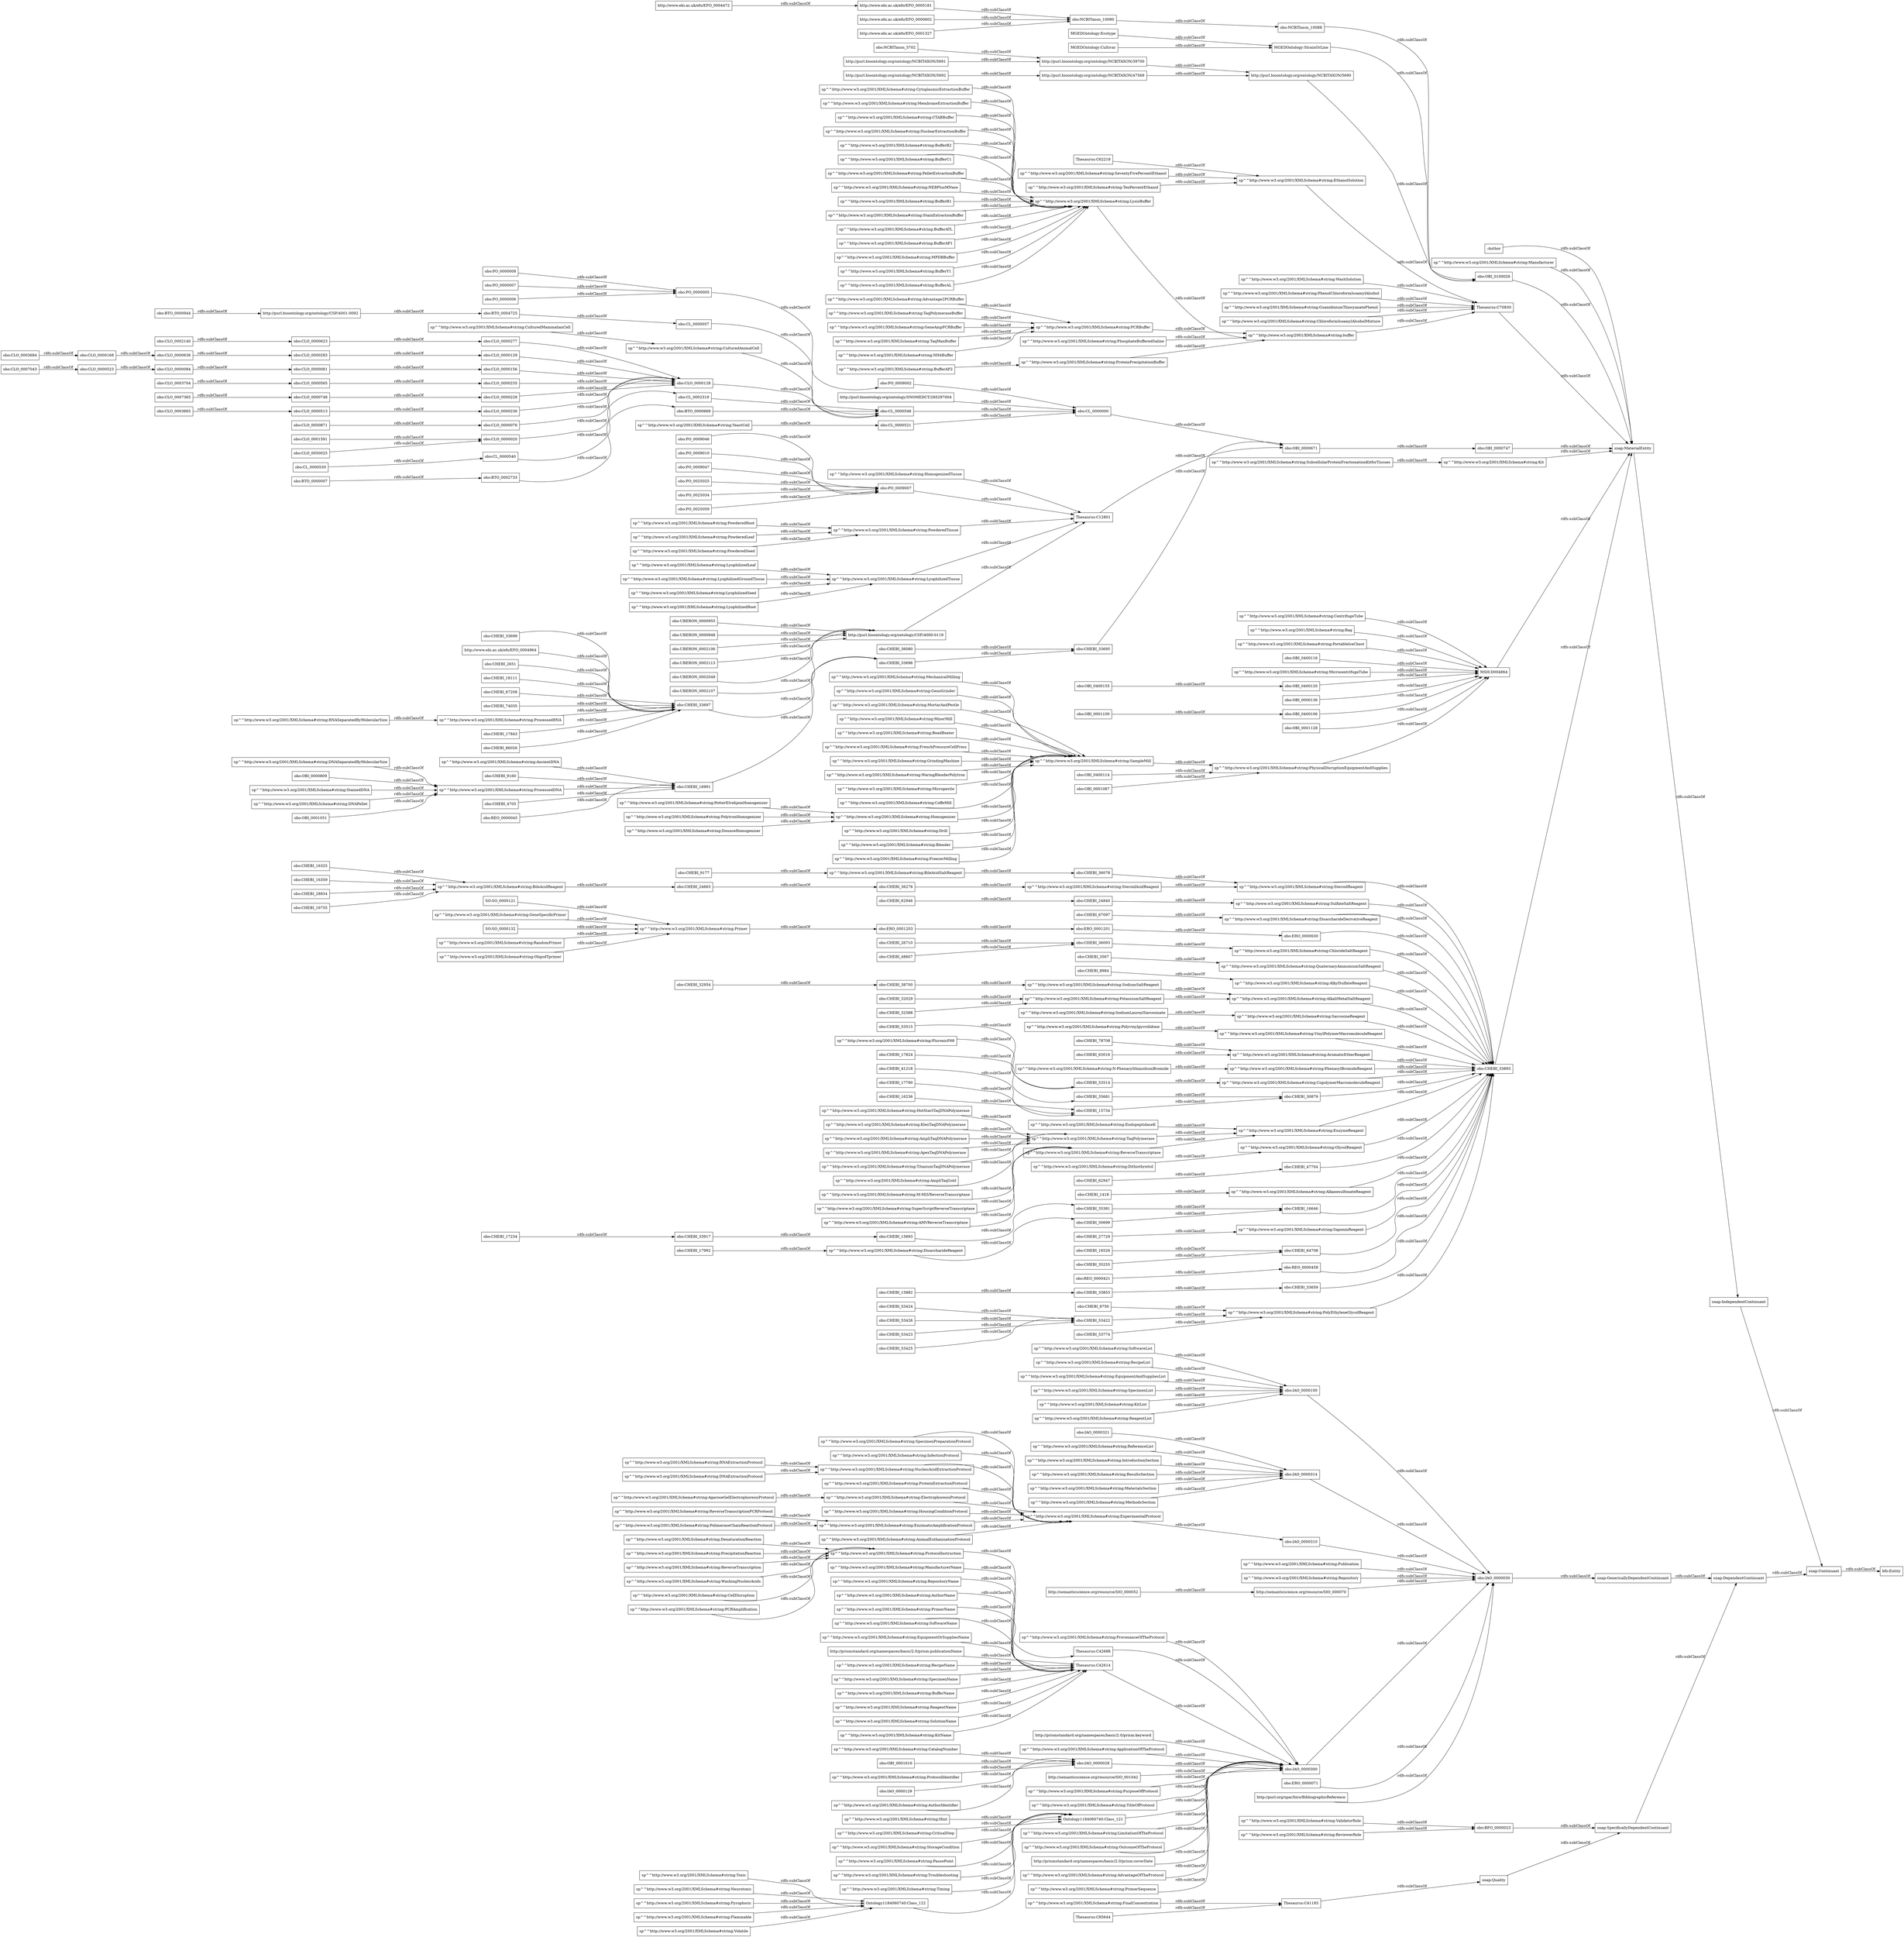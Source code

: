 digraph ar2dtool_diagram { 
rankdir=LR;
size="1000"
node [shape = rectangle, color="black"]; "sp^^http://www.w3.org/2001/XMLSchema#string:ReviewerRole" "sp^^http://www.w3.org/2001/XMLSchema#string:RecipeList" "obo:BTO_0000007" "sp^^http://www.w3.org/2001/XMLSchema#string:Publication" "sp^^http://www.w3.org/2001/XMLSchema#string:PelletExtractionBuffer" "sp^^http://www.w3.org/2001/XMLSchema#string:TaqPolymerase" "obo:CHEBI_63016" "obo:CHEBI_32029" "obo:CHEBI_15882" "obo:CHEBI_18111" "sp^^http://www.w3.org/2001/XMLSchema#string:Repository" "sp^^http://www.w3.org/2001/XMLSchema#string:PrecipitationReaction" "bfo:Entity" "sp^^http://www.w3.org/2001/XMLSchema#string:NEBPlusMNase" "sp^^http://www.w3.org/2001/XMLSchema#string:TaqPolymeraseBuffer" "sp^^http://www.w3.org/2001/XMLSchema#string:SubcellularProteinFractionationKitforTissues" "http://purl.bioontology.org/ontology/NCBITAXON/5692" "sp^^http://www.w3.org/2001/XMLSchema#string:MicrocentrifugeTube" "sp^^http://www.w3.org/2001/XMLSchema#string:EquipmentOrSuppliesName" "http://prismstandard.org/namespaces/basic/2.0/prism:coverDate" "obo:CHEBI_48607" "sp^^http://www.w3.org/2001/XMLSchema#string:AuthorIdentifier" "sp^^http://www.w3.org/2001/XMLSchema#string:ApexTaqDNAPolymerase" "sp^^http://www.w3.org/2001/XMLSchema#string:PluronicF68" "sp^^http://www.w3.org/2001/XMLSchema#string:GeneSpecificPrimer" "sp^^http://www.w3.org/2001/XMLSchema#string:PotassiumSaltReagent" "obo:BTO_0004725" "obo:UBERON_0002107" "sp^^http://www.w3.org/2001/XMLSchema#string:AdvantageOfTheProtocol" "SO:SO_0000132" "sp^^http://www.w3.org/2001/XMLSchema#string:Polyvinylpyrrolidone" "http://prismstandard.org/namespaces/basic/2.0/prism:publicationName" "Thesaurus:C70830" "obo:CHEBI_53426" "sp^^http://www.w3.org/2001/XMLSchema#string:PrimerSequence" "sp^^http://www.w3.org/2001/XMLSchema#string:AlkylSulfateReagent" "obo:PO_0000008" "sp^^http://www.w3.org/2001/XMLSchema#string:ProvenanceOfTheProtocol" "sp^^http://www.w3.org/2001/XMLSchema#string:PolimeraseChainReactionProtocol" "obo:CHEBI_16236" "sp^^http://www.w3.org/2001/XMLSchema#string:RNAExtractionProtocol" "sp^^http://www.w3.org/2001/XMLSchema#string:GeneAmpPCRBuffer" "sp^^http://www.w3.org/2001/XMLSchema#string:FreezerMilling" "obo:CHEBI_35255" "sp^^http://www.w3.org/2001/XMLSchema#string:ProcessedDNA" "sp^^http://www.w3.org/2001/XMLSchema#string:TaqManBuffer" "sp^^http://www.w3.org/2001/XMLSchema#string:ProtocolInstruction" "obo:CHEBI_53423" "sp^^http://www.w3.org/2001/XMLSchema#string:Troubleshooting" "sp^^http://www.w3.org/2001/XMLSchema#string:LysisBuffer" "obo:OBI_0001087" "sp^^http://www.w3.org/2001/XMLSchema#string:AlkaliMetalSaltReagent" "obo:PO_0025059" "obo:PO_0009046" "obo:CHEBI_50699" "sp^^http://www.w3.org/2001/XMLSchema#string:TenPercentEthanol" "sp^^http://www.w3.org/2001/XMLSchema#string:TitaniumTaqDNAPolymerase" "sp^^http://www.w3.org/2001/XMLSchema#string:LyophilizedGroundTissue" "sp^^http://www.w3.org/2001/XMLSchema#string:YeastCell" "obo:OBI_0000747" "MGEDOntology:Cultivar" "sp^^http://www.w3.org/2001/XMLSchema#string:MechanicalMilling" "obo:CHEBI_16991" "obo:CL_0000521" "obo:CL_0002319" "obo:PO_0009002" "obo:CHEBI_28834" "sp^^http://www.w3.org/2001/XMLSchema#string:BufferB1" "obo:OBI_0400155" "Thesaurus:C42688" "sp^^http://www.w3.org/2001/XMLSchema#string:CatalogNumber" "obo:CHEBI_33695" "sp^^http://www.w3.org/2001/XMLSchema#string:SarcosineReagent" "Thesaurus:C85644" "obo:CLO_0000168" "obo:CLO_0000084" "sp^^http://www.w3.org/2001/XMLSchema#string:AmpliTaqGold" "sp^^http://www.w3.org/2001/XMLSchema#string:PCRBuffer" "Thesaurus:C62218" "obo:CL_0000000" "sp^^http://www.w3.org/2001/XMLSchema#string:VinylPolymerMacromoleculeReagent" "sp^^http://www.w3.org/2001/XMLSchema#string:ReverseTranscription" "sp^^http://www.w3.org/2001/XMLSchema#string:EthanolSolution" "sp^^http://www.w3.org/2001/XMLSchema#string:BileAcidSaltReagent" "obo:CHEBI_26710" "obo:OBI_0400120" "sp^^http://www.w3.org/2001/XMLSchema#string:DounceHomogenizer" "sp^^http://www.w3.org/2001/XMLSchema#string:M-MLVReverseTranscriptase" "sp^^http://www.w3.org/2001/XMLSchema#string:SampleMill" "obo:CLO_0000228" "sp^^http://www.w3.org/2001/XMLSchema#string:Volatile" "http://semanticscience.org/resource/SIO_000070" "obo:OBI_0001051" "sp^^http://www.w3.org/2001/XMLSchema#string:PowderedSeed" "sp^^http://www.w3.org/2001/XMLSchema#string:SodiumLauroylSarcosinate" "sp^^http://www.w3.org/2001/XMLSchema#string:RandomPrimer" "obo:PO_0009010" "http://www.ebi.ac.uk/efo/EFO_0005181" "sp^^http://www.w3.org/2001/XMLSchema#string:SodiumSaltReagent" "sp^^http://www.w3.org/2001/XMLSchema#string:AromaticEtherReagent" "sp^^http://www.w3.org/2001/XMLSchema#string:GenoGrinder" "Thesaurus:C42614" "sp^^http://www.w3.org/2001/XMLSchema#string:PotterElvehjemHomogenizer" "obo:PO_0000005" "sp^^http://www.w3.org/2001/XMLSchema#string:RecipeName" "obo:CHEBI_17992" "sp^^http://www.w3.org/2001/XMLSchema#string:PowderedRoot" "obo:OBI_0000136" "obo:ERO_0001203" "obo:CLO_0000236" "http://www.ebi.ac.uk/efo/EFO_0000602" "obo:CLO_0003704" "snap:MaterialEntity" "obo:UBERON_0000955" "obo:IAO_0000300" "sp^^http://www.w3.org/2001/XMLSchema#string:MortarAndPestle" "sp^^http://www.w3.org/2001/XMLSchema#string:EquipmentAndSuppliesList" "obo:CHEBI_67208" "obo:CHEBI_67097" "obo:CHEBI_4705" "obo:PO_0009007" "sp^^http://www.w3.org/2001/XMLSchema#string:Kit" "obo:CLO_0007365" "obo:IAO_0000030" "sp^^http://www.w3.org/2001/XMLSchema#string:HousingConditionProtocol" "sp^^http://www.w3.org/2001/XMLSchema#string:PhenacylBromideReagent" "obo:CLO_0000623" "obo:CLO_0002140" "obo:OBI_0001616" "sp^^http://www.w3.org/2001/XMLSchema#string:MixerMill" "sp^^http://www.w3.org/2001/XMLSchema#string:BileAcidReagent" "sp^^http://www.w3.org/2001/XMLSchema#string:StainExtractionBuffer" "obo:OBI_0400114" "sp^^http://www.w3.org/2001/XMLSchema#string:BeadBeater" "obo:BTO_0000669" "sp^^http://www.w3.org/2001/XMLSchema#string:BufferATL" "obo:CHEBI_16755" "obo:BFO_0000023" "sp^^http://www.w3.org/2001/XMLSchema#string:HotStartTaqDNAPolymerase" "http://prismstandard.org/namespaces/basic/2.0/prism:keyword" "sp^^http://www.w3.org/2001/XMLSchema#string:BufferAP1" "sp^^http://www.w3.org/2001/XMLSchema#string:PolytronHomogenizer" "obo:CLO_0000081" "sp^^http://www.w3.org/2001/XMLSchema#string:MPDBBuffer" "sp^^http://www.w3.org/2001/XMLSchema#string:CopolymerMacromoleculeReagent" "obo:CLO_0000076" "sp^^http://www.w3.org/2001/XMLSchema#string:WashingNucleicAcids" "obo:CLO_0000020" "obo:CLO_0050871" "obo:CHEBI_30879" "sp^^http://www.w3.org/2001/XMLSchema#string:SuperScriptReverseTranscriptase" "obo:CHEBI_33697" "sp^^http://www.w3.org/2001/XMLSchema#string:DisaccharideReagent" "sp^^http://www.w3.org/2001/XMLSchema#string:Timing" "sp^^http://www.w3.org/2001/XMLSchema#string:BufferY1" "obo:ERO_0001201" "sp^^http://www.w3.org/2001/XMLSchema#string:SpecimenName" "obo:CHEBI_17824" "obo:REO_0000045" "sp^^http://www.w3.org/2001/XMLSchema#string:EnzymeReagent" "obo:OBI_0400106" "sp^^http://www.w3.org/2001/XMLSchema#string:ReverseTranscriptase" "sp^^http://www.w3.org/2001/XMLSchema#string:ReferenceList" "sp^^http://www.w3.org/2001/XMLSchema#string:ProtocolIdentifier" "obo:ERO_0000071" "sp^^http://www.w3.org/2001/XMLSchema#string:NH4Buffer" "obo:CHEBI_53515" "sp^^http://www.w3.org/2001/XMLSchema#string:EnzimaticAmplificationProtocol" "sp^^http://www.w3.org/2001/XMLSchema#string:BufferName" "sp^^http://www.w3.org/2001/XMLSchema#string:BufferAL" "obo:CLO_0000513" "http://purl.bioontology.org/ontology/NCBITAXON/5691" "sp^^http://www.w3.org/2001/XMLSchema#string:EndopeptidaseK" "obo:UBERON_0000948" "obo:CLO_0007043" "sp^^http://www.w3.org/2001/XMLSchema#string:FrenchPressureCellPress" "sp^^http://www.w3.org/2001/XMLSchema#string:GrindingMachine" "sp^^http://www.w3.org/2001/XMLSchema#string:PowderedTissue" "sp^^http://www.w3.org/2001/XMLSchema#string:IntroductionSection" "obo:CLO_0000523" "sp^^http://www.w3.org/2001/XMLSchema#string:Toxic" "sp^^http://www.w3.org/2001/XMLSchema#string:SpecimenList" "snap:Continuant" "obo:CLO_0000277" "obo:UBERON_0002106" "http://purl.bioontology.org/ontology/CSP/4001-0092" "sp^^http://www.w3.org/2001/XMLSchema#string:DNASeparatedByMolecularSize" "obo:CHEBI_27729" "sp^^http://www.w3.org/2001/XMLSchema#string:Neurotoxic" "obo:CHEBI_32954" "obo:PO_0000007" "MSH:D004864" "sp^^http://www.w3.org/2001/XMLSchema#string:GlycolReagent" "obo:NCBITaxon_5702" "sp^^http://www.w3.org/2001/XMLSchema#string:WashSolution" "obo:CHEBI_47704" "obo:CHEBI_36078" "sp^^http://www.w3.org/2001/XMLSchema#string:AlkanesulfonateReagent" "obo:CHEBI_74035" "sp^^http://www.w3.org/2001/XMLSchema#string:PhosphateBufferedSaline" "Ontology1184060740:Class_122" "http://www.ebi.ac.uk/efo/EFO_0001327" "obo:CL_0000530" "sp^^http://www.w3.org/2001/XMLSchema#string:Pyrophoric" "obo:OBI_0000809" "obo:PO_0009047" "sp^^http://www.w3.org/2001/XMLSchema#string:PhenolChloroformIsoamylAlcohol" "sp^^http://www.w3.org/2001/XMLSchema#string:CytoplasmicExtractionBuffer" "sp^^http://www.w3.org/2001/XMLSchema#string:ProcessedRNA" "obo:CL_0000540" "http://purl.org/spar/biro/BibliographicReference" "sp^^http://www.w3.org/2001/XMLSchema#string:WaringBlenderPolytron" "obo:CLO_0001591" "sp^^http://www.w3.org/2001/XMLSchema#string:Hint" "obo:CHEBI_16646" "http://www.ebi.ac.uk/efo/EFO_0004472" "obo:CHEBI_62947" "sp^^http://www.w3.org/2001/XMLSchema#string:ReagentName" "sp^^http://www.w3.org/2001/XMLSchema#string:ApplicationOfTheProtocol" "sp^^http://www.w3.org/2001/XMLSchema#string:MembraneExtractionBuffer" "sp^^http://www.w3.org/2001/XMLSchema#string:ReverseTranscriptionPCRProtocol" "obo:CHEBI_1418" "sp^^http://www.w3.org/2001/XMLSchema#string:SaponinReagent" "obo:CLO_0000129" "obo:CHEBI_33853" "sp^^http://www.w3.org/2001/XMLSchema#string:ResultsSection" "obo:CHEBI_8984" "obo:CHEBI_9177" "sp^^http://www.w3.org/2001/XMLSchema#string:KitList" "sp^^http://www.w3.org/2001/XMLSchema#string:AnimalEuthanizationProtocol" "sp^^http://www.w3.org/2001/XMLSchema#string:SpecimenPreparationProtocol" "sp^^http://www.w3.org/2001/XMLSchema#string:N-PhenacylthiazoliumBromide" "sp^^http://www.w3.org/2001/XMLSchema#string:Micropestle" "sp^^http://www.w3.org/2001/XMLSchema#string:ReagentList" "obo:CHEBI_32588" "sp^^http://www.w3.org/2001/XMLSchema#string:MaterialsSection" "obo:IAO_0000100" "obo:CHEBI_64708" "snap:Quality" "obo:IAO_0000028" "sp^^http://www.w3.org/2001/XMLSchema#string:ProteinPrecipitationBuffer" "obo:UBERON_0002113" "obo:OBI_0001128" "http://purl.bioontology.org/ontology/NCBITAXON/47569" "sp^^http://www.w3.org/2001/XMLSchema#string:CriticalStep" "http://semanticscience.org/resource/SIO_001042" "obo:CHEBI_53422" "sp^^http://www.w3.org/2001/XMLSchema#string:StainedDNA" "sp^^http://www.w3.org/2001/XMLSchema#string:CTABBuffer" "obo:IAO_0000129" "sp^^http://www.w3.org/2001/XMLSchema#string:PurposeOfProtocol" "obo:CHEBI_36278" "obo:CHEBI_41218" "sp^^http://www.w3.org/2001/XMLSchema#string:LyophilizedTissue" "sp^^http://www.w3.org/2001/XMLSchema#string:BufferAP2" "sp^^http://www.w3.org/2001/XMLSchema#string:StorageCondition" "obo:REO_0000458" "obo:CHEBI_33659" "http://semanticscience.org/resource/SIO_000052" "obo:REO_0000421" "sp^^http://www.w3.org/2001/XMLSchema#string:Dithiothreitol" "obo:CLO_0003684" "sp^^http://www.w3.org/2001/XMLSchema#string:GuanidiniumThiocyanatePhenol" "obo:OBI_0001100" "obo:CHEBI_17790" "sp^^http://www.w3.org/2001/XMLSchema#string:CoffeMill" "sp^^http://www.w3.org/2001/XMLSchema#string:Homogenizer" "sp^^http://www.w3.org/2001/XMLSchema#string:SoftwareList" "obo:CLO_0000748" "obo:CHEBI_36080" "sp^^http://www.w3.org/2001/XMLSchema#string:PhysicalDisruptionEquipmentAndSupplies" "sp^^http://www.w3.org/2001/XMLSchema#string:RNASeparatedByMolecularSize" "sp^^http://www.w3.org/2001/XMLSchema#string:ExperimentalProtocol" "obo:CHEBI_17234" "sp^^http://www.w3.org/2001/XMLSchema#string:KlenTaqDNAPolymerase" "sp^^http://www.w3.org/2001/XMLSchema#string:AMVReverseTranscriptase" "obo:CHEBI_17843" "http://purl.bioontology.org/ontology/CSP/4000-0119" "sp^^http://www.w3.org/2001/XMLSchema#string:NuclearExtractionBuffer" "sp^^http://www.w3.org/2001/XMLSchema#string:CentrifugeTube" "sp^^http://www.w3.org/2001/XMLSchema#string:PolyEthyleneGlycolReagent" "obo:CHEBI_24840" "sp^^http://www.w3.org/2001/XMLSchema#string:HomogenizedTissue" "sp^^http://www.w3.org/2001/XMLSchema#string:ValidatorRole" "obo:CLO_0000636" "sp^^http://www.w3.org/2001/XMLSchema#string:InfectionProtocol" "sp^^http://www.w3.org/2001/XMLSchema#string:AmpliTaqDNAPolymerase" "obo:PO_0025025" "obo:NCBITaxon_10088" "sp^^http://www.w3.org/2001/XMLSchema#string:NucleicAcidExtractionProtocol" "sp^^http://www.w3.org/2001/XMLSchema#string:PowderedLeaf" "obo:IAO_0000314" "obo:PO_0025034" "sp^^http://www.w3.org/2001/XMLSchema#string:SteroidAcidReagent" "sp^^http://www.w3.org/2001/XMLSchema#string:Bag" "sp^^http://www.w3.org/2001/XMLSchema#string:PortableIceChest" "obo:CHEBI_53425" "sp^^http://www.w3.org/2001/XMLSchema#string:SolutionName" "obo:CHEBI_33696" "obo:CHEBI_33893" "sp^^http://www.w3.org/2001/XMLSchema#string:ChloroformIsoamylAlcoholMixture" "obo:CHEBI_36093" "obo:CL_0000057" "obo:UBERON_0002048" "obo:BTO_0002733" "sp^^http://www.w3.org/2001/XMLSchema#string:OligodTprimer" "sp^^http://www.w3.org/2001/XMLSchema#string:Flammable" "obo:CHEBI_86026" "Thesaurus:C41185" "obo:CHEBI_53424" "sp^^http://www.w3.org/2001/XMLSchema#string:MethodsSection" "sp^^http://www.w3.org/2001/XMLSchema#string:CulturedAnimalCell" "obo:CHEBI_38700" "sp^^http://www.w3.org/2001/XMLSchema#string:DNAExtractionProtocol" "MGEDOntology:StrainOrLine" "http://purl.bioontology.org/ontology/NCBITAXON/39700" "obo:CHEBI_16526" "sp^^http://www.w3.org/2001/XMLSchema#string:KitName" "sp^^http://www.w3.org/2001/XMLSchema#string:buffer" "obo:CLO_0000565" "sp^^http://www.w3.org/2001/XMLSchema#string:CulturedMammalianCell" "sp^^http://www.w3.org/2001/XMLSchema#string:TitleOfProtocol" "obo:CHEBI_33699" "http://purl.bioontology.org/ontology/SNOMEDCT/285297004" "sp^^http://www.w3.org/2001/XMLSchema#string:BufferB2" ":Author" "sp^^http://www.w3.org/2001/XMLSchema#string:LyophilizedSeed" "sp^^http://www.w3.org/2001/XMLSchema#string:BufferC1" "obo:CHEBI_16325" "sp^^http://www.w3.org/2001/XMLSchema#string:Drill" "obo:CHEBI_15734" "sp^^http://www.w3.org/2001/XMLSchema#string:DNAPellet" "sp^^http://www.w3.org/2001/XMLSchema#string:AgaroseGelElectrophoresisProtocol" "snap:SpecificallyDependentContinuant" "Ontology1184060740:Class_121" "sp^^http://www.w3.org/2001/XMLSchema#string:CellDisruption" "sp^^http://www.w3.org/2001/XMLSchema#string:LyophilizedRoot" "obo:CHEBI_53514" "sp^^http://www.w3.org/2001/XMLSchema#string:AncientDNA" "obo:CHEBI_53774" "obo:IAO_0000321" "http://purl.bioontology.org/ontology/NCBITAXON/5690" "obo:CHEBI_35681" "snap:GenericallyDependentContinuant" "sp^^http://www.w3.org/2001/XMLSchema#string:SteroidReagent" "sp^^http://www.w3.org/2001/XMLSchema#string:Manufacturer" "sp^^http://www.w3.org/2001/XMLSchema#string:SulfateSaltReagent" "sp^^http://www.w3.org/2001/XMLSchema#string:DisaccharideDerivativeReagent" "sp^^http://www.w3.org/2001/XMLSchema#string:FinalConcentration" "obo:CHEBI_62946" "obo:CLO_0003665" "obo:CLO_0000156" "obo:CHEBI_35381" "obo:CHEBI_33917" "obo:OBI_0100026" "obo:PO_0000006" "obo:CLO_0000283" "obo:CL_0000548" "obo:OBI_0000671" "obo:CHEBI_78708" "obo:CLO_0000235" "sp^^http://www.w3.org/2001/XMLSchema#string:PausePoint" "obo:OBI_0400116" "obo:CHEBI_24663" "obo:CHEBI_3567" "http://www.ebi.ac.uk/efo/EFO_0004964" "sp^^http://www.w3.org/2001/XMLSchema#string:ManufacturerName" "Thesaurus:C12801" "sp^^http://www.w3.org/2001/XMLSchema#string:LimitationOfTheProtocol" "obo:IAO_0000310" "sp^^http://www.w3.org/2001/XMLSchema#string:LyophilizedLeaf" "obo:ERO_0000630" "obo:CHEBI_9160" "sp^^http://www.w3.org/2001/XMLSchema#string:ChlorideSaltReagent" "obo:CHEBI_15693" "obo:CHEBI_2651" "sp^^http://www.w3.org/2001/XMLSchema#string:RepositoryName" "obo:CHEBI_9750" "sp^^http://www.w3.org/2001/XMLSchema#string:AuthorName" "sp^^http://www.w3.org/2001/XMLSchema#string:OutcomeOfTheProtocol" "MGEDOntology:Ecotype" "sp^^http://www.w3.org/2001/XMLSchema#string:ProteinExtractionProtocol" "sp^^http://www.w3.org/2001/XMLSchema#string:QuaternaryAmmoniumSaltReagent" "sp^^http://www.w3.org/2001/XMLSchema#string:PrimerName" "obo:CHEBI_16359" "sp^^http://www.w3.org/2001/XMLSchema#string:PCRAmplification" "sp^^http://www.w3.org/2001/XMLSchema#string:SoftwareName" "sp^^http://www.w3.org/2001/XMLSchema#string:Primer" "sp^^http://www.w3.org/2001/XMLSchema#string:Advantage2PCRBuffer" "sp^^http://www.w3.org/2001/XMLSchema#string:SeventyFivePercentEthanol" "snap:IndependentContinuant" "obo:NCBITaxon_10090" "obo:BTO_0000944" "obo:CLO_0000128" "snap:DependentContinuant" "sp^^http://www.w3.org/2001/XMLSchema#string:ElectrophoresisProtocol" "sp^^http://www.w3.org/2001/XMLSchema#string:DenaturationReaction" "sp^^http://www.w3.org/2001/XMLSchema#string:Blender" "SO:SO_0000121" "obo:CLO_0050025" ; /*classes style*/
	"sp^^http://www.w3.org/2001/XMLSchema#string:DNAExtractionProtocol" -> "sp^^http://www.w3.org/2001/XMLSchema#string:NucleicAcidExtractionProtocol" [ label = "rdfs:subClassOf" ];
	"sp^^http://www.w3.org/2001/XMLSchema#string:AlkaliMetalSaltReagent" -> "obo:CHEBI_33893" [ label = "rdfs:subClassOf" ];
	"sp^^http://www.w3.org/2001/XMLSchema#string:TitaniumTaqDNAPolymerase" -> "sp^^http://www.w3.org/2001/XMLSchema#string:TaqPolymerase" [ label = "rdfs:subClassOf" ];
	"obo:NCBITaxon_10088" -> "obo:OBI_0100026" [ label = "rdfs:subClassOf" ];
	"sp^^http://www.w3.org/2001/XMLSchema#string:AMVReverseTranscriptase" -> "sp^^http://www.w3.org/2001/XMLSchema#string:ReverseTranscriptase" [ label = "rdfs:subClassOf" ];
	"sp^^http://www.w3.org/2001/XMLSchema#string:FinalConcentration" -> "Thesaurus:C41185" [ label = "rdfs:subClassOf" ];
	"sp^^http://www.w3.org/2001/XMLSchema#string:KitName" -> "Thesaurus:C42614" [ label = "rdfs:subClassOf" ];
	"sp^^http://www.w3.org/2001/XMLSchema#string:TaqPolymeraseBuffer" -> "sp^^http://www.w3.org/2001/XMLSchema#string:PCRBuffer" [ label = "rdfs:subClassOf" ];
	"obo:PO_0025034" -> "obo:PO_0009007" [ label = "rdfs:subClassOf" ];
	"sp^^http://www.w3.org/2001/XMLSchema#string:LysisBuffer" -> "sp^^http://www.w3.org/2001/XMLSchema#string:buffer" [ label = "rdfs:subClassOf" ];
	"obo:CHEBI_27729" -> "sp^^http://www.w3.org/2001/XMLSchema#string:SaponinReagent" [ label = "rdfs:subClassOf" ];
	"obo:PO_0000007" -> "obo:PO_0000005" [ label = "rdfs:subClassOf" ];
	"sp^^http://www.w3.org/2001/XMLSchema#string:BufferB2" -> "sp^^http://www.w3.org/2001/XMLSchema#string:LysisBuffer" [ label = "rdfs:subClassOf" ];
	"sp^^http://www.w3.org/2001/XMLSchema#string:BeadBeater" -> "sp^^http://www.w3.org/2001/XMLSchema#string:SampleMill" [ label = "rdfs:subClassOf" ];
	"sp^^http://www.w3.org/2001/XMLSchema#string:PolytronHomogenizer" -> "sp^^http://www.w3.org/2001/XMLSchema#string:Homogenizer" [ label = "rdfs:subClassOf" ];
	"sp^^http://www.w3.org/2001/XMLSchema#string:AdvantageOfTheProtocol" -> "obo:IAO_0000300" [ label = "rdfs:subClassOf" ];
	"sp^^http://www.w3.org/2001/XMLSchema#string:Flammable" -> "Ontology1184060740:Class_122" [ label = "rdfs:subClassOf" ];
	"sp^^http://www.w3.org/2001/XMLSchema#string:MicrocentrifugeTube" -> "MSH:D004864" [ label = "rdfs:subClassOf" ];
	"obo:CHEBI_48607" -> "obo:CHEBI_36093" [ label = "rdfs:subClassOf" ];
	"sp^^http://www.w3.org/2001/XMLSchema#string:AuthorName" -> "Thesaurus:C42614" [ label = "rdfs:subClassOf" ];
	"obo:CHEBI_16359" -> "sp^^http://www.w3.org/2001/XMLSchema#string:BileAcidReagent" [ label = "rdfs:subClassOf" ];
	"obo:PO_0009047" -> "obo:PO_0009007" [ label = "rdfs:subClassOf" ];
	"obo:CHEBI_17234" -> "obo:CHEBI_33917" [ label = "rdfs:subClassOf" ];
	"SO:SO_0000132" -> "sp^^http://www.w3.org/2001/XMLSchema#string:Primer" [ label = "rdfs:subClassOf" ];
	"obo:IAO_0000300" -> "obo:IAO_0000030" [ label = "rdfs:subClassOf" ];
	"sp^^http://www.w3.org/2001/XMLSchema#string:KlenTaqDNAPolymerase" -> "sp^^http://www.w3.org/2001/XMLSchema#string:TaqPolymerase" [ label = "rdfs:subClassOf" ];
	"sp^^http://www.w3.org/2001/XMLSchema#string:Micropestle" -> "sp^^http://www.w3.org/2001/XMLSchema#string:SampleMill" [ label = "rdfs:subClassOf" ];
	"sp^^http://www.w3.org/2001/XMLSchema#string:MortarAndPestle" -> "sp^^http://www.w3.org/2001/XMLSchema#string:SampleMill" [ label = "rdfs:subClassOf" ];
	"obo:CHEBI_33697" -> "obo:CHEBI_33696" [ label = "rdfs:subClassOf" ];
	"obo:CHEBI_53422" -> "sp^^http://www.w3.org/2001/XMLSchema#string:PolyEthyleneGlycolReagent" [ label = "rdfs:subClassOf" ];
	"sp^^http://www.w3.org/2001/XMLSchema#string:DNAPellet" -> "sp^^http://www.w3.org/2001/XMLSchema#string:ProcessedDNA" [ label = "rdfs:subClassOf" ];
	"obo:BTO_0002733" -> "obo:BTO_0000669" [ label = "rdfs:subClassOf" ];
	"sp^^http://www.w3.org/2001/XMLSchema#string:TitleOfProtocol" -> "obo:IAO_0000300" [ label = "rdfs:subClassOf" ];
	"Thesaurus:C42614" -> "obo:IAO_0000300" [ label = "rdfs:subClassOf" ];
	"obo:REO_0000045" -> "obo:CHEBI_16991" [ label = "rdfs:subClassOf" ];
	"obo:CL_0000548" -> "obo:CL_0000000" [ label = "rdfs:subClassOf" ];
	"sp^^http://www.w3.org/2001/XMLSchema#string:EnzymeReagent" -> "obo:CHEBI_33893" [ label = "rdfs:subClassOf" ];
	"obo:OBI_0000136" -> "MSH:D004864" [ label = "rdfs:subClassOf" ];
	"obo:CL_0000000" -> "obo:OBI_0000671" [ label = "rdfs:subClassOf" ];
	"obo:CLO_0000228" -> "obo:CLO_0000128" [ label = "rdfs:subClassOf" ];
	"sp^^http://www.w3.org/2001/XMLSchema#string:SodiumLauroylSarcosinate" -> "sp^^http://www.w3.org/2001/XMLSchema#string:SarcosineReagent" [ label = "rdfs:subClassOf" ];
	"http://purl.bioontology.org/ontology/NCBITAXON/5690" -> "obo:OBI_0100026" [ label = "rdfs:subClassOf" ];
	"sp^^http://www.w3.org/2001/XMLSchema#string:BileAcidSaltReagent" -> "obo:CHEBI_36078" [ label = "rdfs:subClassOf" ];
	"sp^^http://www.w3.org/2001/XMLSchema#string:AlkylSulfateReagent" -> "obo:CHEBI_33893" [ label = "rdfs:subClassOf" ];
	"sp^^http://www.w3.org/2001/XMLSchema#string:Bag" -> "MSH:D004864" [ label = "rdfs:subClassOf" ];
	"obo:NCBITaxon_5702" -> "http://purl.bioontology.org/ontology/NCBITAXON/39700" [ label = "rdfs:subClassOf" ];
	"sp^^http://www.w3.org/2001/XMLSchema#string:PowderedSeed" -> "sp^^http://www.w3.org/2001/XMLSchema#string:PowderedTissue" [ label = "rdfs:subClassOf" ];
	"sp^^http://www.w3.org/2001/XMLSchema#string:BufferY1" -> "sp^^http://www.w3.org/2001/XMLSchema#string:LysisBuffer" [ label = "rdfs:subClassOf" ];
	"sp^^http://www.w3.org/2001/XMLSchema#string:AromaticEtherReagent" -> "obo:CHEBI_33893" [ label = "rdfs:subClassOf" ];
	"sp^^http://www.w3.org/2001/XMLSchema#string:BufferAL" -> "sp^^http://www.w3.org/2001/XMLSchema#string:LysisBuffer" [ label = "rdfs:subClassOf" ];
	"obo:CHEBI_78708" -> "sp^^http://www.w3.org/2001/XMLSchema#string:AromaticEtherReagent" [ label = "rdfs:subClassOf" ];
	"sp^^http://www.w3.org/2001/XMLSchema#string:ProtocolInstruction" -> "Thesaurus:C42688" [ label = "rdfs:subClassOf" ];
	"obo:IAO_0000028" -> "obo:IAO_0000300" [ label = "rdfs:subClassOf" ];
	"sp^^http://www.w3.org/2001/XMLSchema#string:ResultsSection" -> "obo:IAO_0000314" [ label = "rdfs:subClassOf" ];
	"sp^^http://www.w3.org/2001/XMLSchema#string:OutcomeOfTheProtocol" -> "obo:IAO_0000300" [ label = "rdfs:subClassOf" ];
	"http://semanticscience.org/resource/SIO_000070" -> "obo:IAO_0000030" [ label = "rdfs:subClassOf" ];
	"sp^^http://www.w3.org/2001/XMLSchema#string:Hint" -> "Ontology1184060740:Class_121" [ label = "rdfs:subClassOf" ];
	"sp^^http://www.w3.org/2001/XMLSchema#string:StainExtractionBuffer" -> "sp^^http://www.w3.org/2001/XMLSchema#string:LysisBuffer" [ label = "rdfs:subClassOf" ];
	"http://purl.bioontology.org/ontology/CSP/4001-0092" -> "obo:BTO_0004725" [ label = "rdfs:subClassOf" ];
	"obo:CHEBI_2651" -> "obo:CHEBI_33697" [ label = "rdfs:subClassOf" ];
	"snap:SpecificallyDependentContinuant" -> "snap:DependentContinuant" [ label = "rdfs:subClassOf" ];
	"sp^^http://www.w3.org/2001/XMLSchema#string:ExperimentalProtocol" -> "obo:IAO_0000310" [ label = "rdfs:subClassOf" ];
	"obo:CHEBI_3567" -> "sp^^http://www.w3.org/2001/XMLSchema#string:QuaternaryAmmoniumSaltReagent" [ label = "rdfs:subClassOf" ];
	"obo:CLO_0000156" -> "obo:CLO_0000128" [ label = "rdfs:subClassOf" ];
	"sp^^http://www.w3.org/2001/XMLSchema#string:TenPercentEthanol" -> "sp^^http://www.w3.org/2001/XMLSchema#string:EthanolSolution" [ label = "rdfs:subClassOf" ];
	"sp^^http://www.w3.org/2001/XMLSchema#string:SpecimenList" -> "obo:IAO_0000100" [ label = "rdfs:subClassOf" ];
	"sp^^http://www.w3.org/2001/XMLSchema#string:EquipmentAndSuppliesList" -> "obo:IAO_0000100" [ label = "rdfs:subClassOf" ];
	"sp^^http://www.w3.org/2001/XMLSchema#string:GrindingMachine" -> "sp^^http://www.w3.org/2001/XMLSchema#string:SampleMill" [ label = "rdfs:subClassOf" ];
	"obo:BTO_0000007" -> "obo:BTO_0002733" [ label = "rdfs:subClassOf" ];
	"obo:CLO_0000283" -> "obo:CLO_0000129" [ label = "rdfs:subClassOf" ];
	"http://semanticscience.org/resource/SIO_000052" -> "http://semanticscience.org/resource/SIO_000070" [ label = "rdfs:subClassOf" ];
	"obo:CHEBI_28834" -> "sp^^http://www.w3.org/2001/XMLSchema#string:BileAcidReagent" [ label = "rdfs:subClassOf" ];
	"obo:CLO_0000168" -> "obo:CLO_0000636" [ label = "rdfs:subClassOf" ];
	"obo:CHEBI_17790" -> "obo:CHEBI_15734" [ label = "rdfs:subClassOf" ];
	"obo:CHEBI_36078" -> "sp^^http://www.w3.org/2001/XMLSchema#string:SteroidReagent" [ label = "rdfs:subClassOf" ];
	"http://www.ebi.ac.uk/efo/EFO_0005181" -> "obo:NCBITaxon_10090" [ label = "rdfs:subClassOf" ];
	"http://www.ebi.ac.uk/efo/EFO_0004964" -> "obo:CHEBI_33697" [ label = "rdfs:subClassOf" ];
	"obo:ERO_0001201" -> "obo:ERO_0000630" [ label = "rdfs:subClassOf" ];
	"obo:NCBITaxon_10090" -> "obo:NCBITaxon_10088" [ label = "rdfs:subClassOf" ];
	"obo:CHEBI_35681" -> "obo:CHEBI_30879" [ label = "rdfs:subClassOf" ];
	"obo:CLO_0000084" -> "obo:CLO_0000081" [ label = "rdfs:subClassOf" ];
	"sp^^http://www.w3.org/2001/XMLSchema#string:Advantage2PCRBuffer" -> "sp^^http://www.w3.org/2001/XMLSchema#string:PCRBuffer" [ label = "rdfs:subClassOf" ];
	"snap:DependentContinuant" -> "snap:Continuant" [ label = "rdfs:subClassOf" ];
	"obo:CHEBI_32588" -> "sp^^http://www.w3.org/2001/XMLSchema#string:PotassiumSaltReagent" [ label = "rdfs:subClassOf" ];
	"http://purl.bioontology.org/ontology/NCBITAXON/39700" -> "http://purl.bioontology.org/ontology/NCBITAXON/5690" [ label = "rdfs:subClassOf" ];
	"sp^^http://www.w3.org/2001/XMLSchema#string:RandomPrimer" -> "sp^^http://www.w3.org/2001/XMLSchema#string:Primer" [ label = "rdfs:subClassOf" ];
	"obo:CLO_0003665" -> "obo:CLO_0000513" [ label = "rdfs:subClassOf" ];
	":Author" -> "snap:MaterialEntity" [ label = "rdfs:subClassOf" ];
	"SO:SO_0000121" -> "sp^^http://www.w3.org/2001/XMLSchema#string:Primer" [ label = "rdfs:subClassOf" ];
	"sp^^http://www.w3.org/2001/XMLSchema#string:SubcellularProteinFractionationKitforTissues" -> "sp^^http://www.w3.org/2001/XMLSchema#string:Kit" [ label = "rdfs:subClassOf" ];
	"obo:CLO_0000235" -> "obo:CLO_0000128" [ label = "rdfs:subClassOf" ];
	"obo:PO_0000008" -> "obo:PO_0000005" [ label = "rdfs:subClassOf" ];
	"Thesaurus:C41185" -> "snap:Quality" [ label = "rdfs:subClassOf" ];
	"MGEDOntology:Ecotype" -> "MGEDOntology:StrainOrLine" [ label = "rdfs:subClassOf" ];
	"sp^^http://www.w3.org/2001/XMLSchema#string:M-MLVReverseTranscriptase" -> "sp^^http://www.w3.org/2001/XMLSchema#string:ReverseTranscriptase" [ label = "rdfs:subClassOf" ];
	"obo:CLO_0000277" -> "obo:CLO_0000128" [ label = "rdfs:subClassOf" ];
	"sp^^http://www.w3.org/2001/XMLSchema#string:AgaroseGelElectrophoresisProtocol" -> "sp^^http://www.w3.org/2001/XMLSchema#string:ElectrophoresisProtocol" [ label = "rdfs:subClassOf" ];
	"sp^^http://www.w3.org/2001/XMLSchema#string:GeneAmpPCRBuffer" -> "sp^^http://www.w3.org/2001/XMLSchema#string:PCRBuffer" [ label = "rdfs:subClassOf" ];
	"obo:CLO_0000513" -> "obo:CLO_0000236" [ label = "rdfs:subClassOf" ];
	"obo:UBERON_0000948" -> "http://purl.bioontology.org/ontology/CSP/4000-0119" [ label = "rdfs:subClassOf" ];
	"obo:CHEBI_64708" -> "obo:CHEBI_33893" [ label = "rdfs:subClassOf" ];
	"sp^^http://www.w3.org/2001/XMLSchema#string:PolimeraseChainReactionProtocol" -> "sp^^http://www.w3.org/2001/XMLSchema#string:EnzimaticAmplificationProtocol" [ label = "rdfs:subClassOf" ];
	"sp^^http://www.w3.org/2001/XMLSchema#string:SarcosineReagent" -> "obo:CHEBI_33893" [ label = "rdfs:subClassOf" ];
	"sp^^http://www.w3.org/2001/XMLSchema#string:SoftwareName" -> "Thesaurus:C42614" [ label = "rdfs:subClassOf" ];
	"sp^^http://www.w3.org/2001/XMLSchema#string:VinylPolymerMacromoleculeReagent" -> "obo:CHEBI_33893" [ label = "rdfs:subClassOf" ];
	"obo:CLO_0001591" -> "obo:CLO_0000020" [ label = "rdfs:subClassOf" ];
	"sp^^http://www.w3.org/2001/XMLSchema#string:CytoplasmicExtractionBuffer" -> "sp^^http://www.w3.org/2001/XMLSchema#string:LysisBuffer" [ label = "rdfs:subClassOf" ];
	"obo:CHEBI_47704" -> "obo:CHEBI_33893" [ label = "rdfs:subClassOf" ];
	"obo:CHEBI_9750" -> "sp^^http://www.w3.org/2001/XMLSchema#string:PolyEthyleneGlycolReagent" [ label = "rdfs:subClassOf" ];
	"sp^^http://www.w3.org/2001/XMLSchema#string:Toxic" -> "Ontology1184060740:Class_122" [ label = "rdfs:subClassOf" ];
	"obo:CHEBI_53423" -> "obo:CHEBI_53422" [ label = "rdfs:subClassOf" ];
	"obo:UBERON_0002106" -> "http://purl.bioontology.org/ontology/CSP/4000-0119" [ label = "rdfs:subClassOf" ];
	"sp^^http://www.w3.org/2001/XMLSchema#string:SeventyFivePercentEthanol" -> "sp^^http://www.w3.org/2001/XMLSchema#string:EthanolSolution" [ label = "rdfs:subClassOf" ];
	"sp^^http://www.w3.org/2001/XMLSchema#string:Drill" -> "sp^^http://www.w3.org/2001/XMLSchema#string:SampleMill" [ label = "rdfs:subClassOf" ];
	"sp^^http://www.w3.org/2001/XMLSchema#string:NEBPlusMNase" -> "sp^^http://www.w3.org/2001/XMLSchema#string:LysisBuffer" [ label = "rdfs:subClassOf" ];
	"obo:CLO_0002140" -> "obo:CLO_0000623" [ label = "rdfs:subClassOf" ];
	"sp^^http://www.w3.org/2001/XMLSchema#string:QuaternaryAmmoniumSaltReagent" -> "obo:CHEBI_33893" [ label = "rdfs:subClassOf" ];
	"obo:PO_0025059" -> "obo:PO_0009007" [ label = "rdfs:subClassOf" ];
	"obo:CHEBI_74035" -> "obo:CHEBI_33697" [ label = "rdfs:subClassOf" ];
	"obo:OBI_0400116" -> "MSH:D004864" [ label = "rdfs:subClassOf" ];
	"sp^^http://www.w3.org/2001/XMLSchema#string:TaqPolymerase" -> "sp^^http://www.w3.org/2001/XMLSchema#string:EnzymeReagent" [ label = "rdfs:subClassOf" ];
	"http://prismstandard.org/namespaces/basic/2.0/prism:keyword" -> "obo:IAO_0000300" [ label = "rdfs:subClassOf" ];
	"sp^^http://www.w3.org/2001/XMLSchema#string:ReviewerRole" -> "obo:BFO_0000023" [ label = "rdfs:subClassOf" ];
	"http://purl.bioontology.org/ontology/NCBITAXON/5691" -> "http://purl.bioontology.org/ontology/NCBITAXON/39700" [ label = "rdfs:subClassOf" ];
	"obo:CHEBI_86026" -> "obo:CHEBI_33697" [ label = "rdfs:subClassOf" ];
	"sp^^http://www.w3.org/2001/XMLSchema#string:PhosphateBufferedSaline" -> "sp^^http://www.w3.org/2001/XMLSchema#string:buffer" [ label = "rdfs:subClassOf" ];
	"sp^^http://www.w3.org/2001/XMLSchema#string:MPDBBuffer" -> "sp^^http://www.w3.org/2001/XMLSchema#string:LysisBuffer" [ label = "rdfs:subClassOf" ];
	"sp^^http://www.w3.org/2001/XMLSchema#string:DNASeparatedByMolecularSize" -> "sp^^http://www.w3.org/2001/XMLSchema#string:ProcessedDNA" [ label = "rdfs:subClassOf" ];
	"obo:CHEBI_15734" -> "obo:CHEBI_30879" [ label = "rdfs:subClassOf" ];
	"sp^^http://www.w3.org/2001/XMLSchema#string:YeastCell" -> "obo:CL_0000521" [ label = "rdfs:subClassOf" ];
	"sp^^http://www.w3.org/2001/XMLSchema#string:BufferAP1" -> "sp^^http://www.w3.org/2001/XMLSchema#string:LysisBuffer" [ label = "rdfs:subClassOf" ];
	"sp^^http://www.w3.org/2001/XMLSchema#string:EndopeptidaseK" -> "sp^^http://www.w3.org/2001/XMLSchema#string:EnzymeReagent" [ label = "rdfs:subClassOf" ];
	"sp^^http://www.w3.org/2001/XMLSchema#string:StainedDNA" -> "sp^^http://www.w3.org/2001/XMLSchema#string:ProcessedDNA" [ label = "rdfs:subClassOf" ];
	"obo:CHEBI_8984" -> "sp^^http://www.w3.org/2001/XMLSchema#string:AlkylSulfateReagent" [ label = "rdfs:subClassOf" ];
	"sp^^http://www.w3.org/2001/XMLSchema#string:PausePoint" -> "Ontology1184060740:Class_121" [ label = "rdfs:subClassOf" ];
	"sp^^http://www.w3.org/2001/XMLSchema#string:DisaccharideDerivativeReagent" -> "obo:CHEBI_33893" [ label = "rdfs:subClassOf" ];
	"obo:REO_0000421" -> "obo:REO_0000458" [ label = "rdfs:subClassOf" ];
	"obo:CHEBI_16325" -> "sp^^http://www.w3.org/2001/XMLSchema#string:BileAcidReagent" [ label = "rdfs:subClassOf" ];
	"http://prismstandard.org/namespaces/basic/2.0/prism:publicationName" -> "Thesaurus:C42614" [ label = "rdfs:subClassOf" ];
	"sp^^http://www.w3.org/2001/XMLSchema#string:ApexTaqDNAPolymerase" -> "sp^^http://www.w3.org/2001/XMLSchema#string:TaqPolymerase" [ label = "rdfs:subClassOf" ];
	"obo:IAO_0000030" -> "snap:GenericallyDependentContinuant" [ label = "rdfs:subClassOf" ];
	"obo:CHEBI_36278" -> "sp^^http://www.w3.org/2001/XMLSchema#string:SteroidAcidReagent" [ label = "rdfs:subClassOf" ];
	"sp^^http://www.w3.org/2001/XMLSchema#string:CentrifugeTube" -> "MSH:D004864" [ label = "rdfs:subClassOf" ];
	"sp^^http://www.w3.org/2001/XMLSchema#string:PhenacylBromideReagent" -> "obo:CHEBI_33893" [ label = "rdfs:subClassOf" ];
	"obo:CLO_0007043" -> "obo:CLO_0000523" [ label = "rdfs:subClassOf" ];
	"sp^^http://www.w3.org/2001/XMLSchema#string:SteroidAcidReagent" -> "sp^^http://www.w3.org/2001/XMLSchema#string:SteroidReagent" [ label = "rdfs:subClassOf" ];
	"sp^^http://www.w3.org/2001/XMLSchema#string:LyophilizedTissue" -> "Thesaurus:C12801" [ label = "rdfs:subClassOf" ];
	"sp^^http://www.w3.org/2001/XMLSchema#string:SpecimenPreparationProtocol" -> "sp^^http://www.w3.org/2001/XMLSchema#string:ExperimentalProtocol" [ label = "rdfs:subClassOf" ];
	"obo:CLO_0003684" -> "obo:CLO_0000168" [ label = "rdfs:subClassOf" ];
	"sp^^http://www.w3.org/2001/XMLSchema#string:DounceHomogenizer" -> "sp^^http://www.w3.org/2001/XMLSchema#string:Homogenizer" [ label = "rdfs:subClassOf" ];
	"obo:CHEBI_53514" -> "sp^^http://www.w3.org/2001/XMLSchema#string:CopolymerMacromoleculeReagent" [ label = "rdfs:subClassOf" ];
	"MSH:D004864" -> "snap:MaterialEntity" [ label = "rdfs:subClassOf" ];
	"sp^^http://www.w3.org/2001/XMLSchema#string:PowderedRoot" -> "sp^^http://www.w3.org/2001/XMLSchema#string:PowderedTissue" [ label = "rdfs:subClassOf" ];
	"obo:UBERON_0000955" -> "http://purl.bioontology.org/ontology/CSP/4000-0119" [ label = "rdfs:subClassOf" ];
	"obo:UBERON_0002113" -> "http://purl.bioontology.org/ontology/CSP/4000-0119" [ label = "rdfs:subClassOf" ];
	"obo:CHEBI_36080" -> "obo:CHEBI_33695" [ label = "rdfs:subClassOf" ];
	"sp^^http://www.w3.org/2001/XMLSchema#string:HotStartTaqDNAPolymerase" -> "sp^^http://www.w3.org/2001/XMLSchema#string:TaqPolymerase" [ label = "rdfs:subClassOf" ];
	"obo:OBI_0000747" -> "snap:MaterialEntity" [ label = "rdfs:subClassOf" ];
	"sp^^http://www.w3.org/2001/XMLSchema#string:GeneSpecificPrimer" -> "sp^^http://www.w3.org/2001/XMLSchema#string:Primer" [ label = "rdfs:subClassOf" ];
	"Ontology1184060740:Class_121" -> "obo:IAO_0000300" [ label = "rdfs:subClassOf" ];
	"obo:CLO_0000236" -> "obo:CLO_0000128" [ label = "rdfs:subClassOf" ];
	"sp^^http://www.w3.org/2001/XMLSchema#string:RecipeList" -> "obo:IAO_0000100" [ label = "rdfs:subClassOf" ];
	"obo:PO_0009007" -> "Thesaurus:C12801" [ label = "rdfs:subClassOf" ];
	"sp^^http://www.w3.org/2001/XMLSchema#string:LyophilizedLeaf" -> "sp^^http://www.w3.org/2001/XMLSchema#string:LyophilizedTissue" [ label = "rdfs:subClassOf" ];
	"sp^^http://www.w3.org/2001/XMLSchema#string:EthanolSolution" -> "Thesaurus:C70830" [ label = "rdfs:subClassOf" ];
	"sp^^http://www.w3.org/2001/XMLSchema#string:Troubleshooting" -> "Ontology1184060740:Class_121" [ label = "rdfs:subClassOf" ];
	"sp^^http://www.w3.org/2001/XMLSchema#string:Blender" -> "sp^^http://www.w3.org/2001/XMLSchema#string:SampleMill" [ label = "rdfs:subClassOf" ];
	"sp^^http://www.w3.org/2001/XMLSchema#string:ProcessedDNA" -> "obo:CHEBI_16991" [ label = "rdfs:subClassOf" ];
	"sp^^http://www.w3.org/2001/XMLSchema#string:LyophilizedSeed" -> "sp^^http://www.w3.org/2001/XMLSchema#string:LyophilizedTissue" [ label = "rdfs:subClassOf" ];
	"obo:CHEBI_9177" -> "sp^^http://www.w3.org/2001/XMLSchema#string:BileAcidSaltReagent" [ label = "rdfs:subClassOf" ];
	"sp^^http://www.w3.org/2001/XMLSchema#string:PolyEthyleneGlycolReagent" -> "obo:CHEBI_33893" [ label = "rdfs:subClassOf" ];
	"obo:BTO_0004725" -> "obo:CL_0000057" [ label = "rdfs:subClassOf" ];
	"obo:CHEBI_18111" -> "obo:CHEBI_33697" [ label = "rdfs:subClassOf" ];
	"sp^^http://www.w3.org/2001/XMLSchema#string:GenoGrinder" -> "sp^^http://www.w3.org/2001/XMLSchema#string:SampleMill" [ label = "rdfs:subClassOf" ];
	"sp^^http://www.w3.org/2001/XMLSchema#string:NucleicAcidExtractionProtocol" -> "sp^^http://www.w3.org/2001/XMLSchema#string:ExperimentalProtocol" [ label = "rdfs:subClassOf" ];
	"sp^^http://www.w3.org/2001/XMLSchema#string:N-PhenacylthiazoliumBromide" -> "sp^^http://www.w3.org/2001/XMLSchema#string:PhenacylBromideReagent" [ label = "rdfs:subClassOf" ];
	"sp^^http://www.w3.org/2001/XMLSchema#string:PhysicalDisruptionEquipmentAndSupplies" -> "MSH:D004864" [ label = "rdfs:subClassOf" ];
	"sp^^http://www.w3.org/2001/XMLSchema#string:Polyvinylpyrrolidone" -> "sp^^http://www.w3.org/2001/XMLSchema#string:VinylPolymerMacromoleculeReagent" [ label = "rdfs:subClassOf" ];
	"obo:CLO_0050025" -> "obo:CLO_0000020" [ label = "rdfs:subClassOf" ];
	"obo:CHEBI_33699" -> "obo:CHEBI_33697" [ label = "rdfs:subClassOf" ];
	"obo:BTO_0000944" -> "http://purl.bioontology.org/ontology/CSP/4001-0092" [ label = "rdfs:subClassOf" ];
	"obo:CHEBI_53424" -> "obo:CHEBI_53422" [ label = "rdfs:subClassOf" ];
	"obo:UBERON_0002107" -> "http://purl.bioontology.org/ontology/CSP/4000-0119" [ label = "rdfs:subClassOf" ];
	"sp^^http://www.w3.org/2001/XMLSchema#string:ProvenanceOfTheProtocol" -> "obo:IAO_0000300" [ label = "rdfs:subClassOf" ];
	"sp^^http://www.w3.org/2001/XMLSchema#string:RNAExtractionProtocol" -> "sp^^http://www.w3.org/2001/XMLSchema#string:NucleicAcidExtractionProtocol" [ label = "rdfs:subClassOf" ];
	"sp^^http://www.w3.org/2001/XMLSchema#string:PCRBuffer" -> "sp^^http://www.w3.org/2001/XMLSchema#string:buffer" [ label = "rdfs:subClassOf" ];
	"sp^^http://www.w3.org/2001/XMLSchema#string:RepositoryName" -> "Thesaurus:C42614" [ label = "rdfs:subClassOf" ];
	"obo:CHEBI_63016" -> "sp^^http://www.w3.org/2001/XMLSchema#string:AromaticEtherReagent" [ label = "rdfs:subClassOf" ];
	"sp^^http://www.w3.org/2001/XMLSchema#string:LimitationOfTheProtocol" -> "obo:IAO_0000300" [ label = "rdfs:subClassOf" ];
	"obo:OBI_0001616" -> "obo:IAO_0000028" [ label = "rdfs:subClassOf" ];
	"sp^^http://www.w3.org/2001/XMLSchema#string:ProcessedRNA" -> "obo:CHEBI_33697" [ label = "rdfs:subClassOf" ];
	"obo:IAO_0000314" -> "obo:IAO_0000030" [ label = "rdfs:subClassOf" ];
	"Thesaurus:C42688" -> "obo:IAO_0000300" [ label = "rdfs:subClassOf" ];
	"http://purl.bioontology.org/ontology/NCBITAXON/5692" -> "http://purl.bioontology.org/ontology/NCBITAXON/47569" [ label = "rdfs:subClassOf" ];
	"obo:CHEBI_67097" -> "sp^^http://www.w3.org/2001/XMLSchema#string:DisaccharideDerivativeReagent" [ label = "rdfs:subClassOf" ];
	"sp^^http://www.w3.org/2001/XMLSchema#string:SpecimenName" -> "Thesaurus:C42614" [ label = "rdfs:subClassOf" ];
	"obo:CHEBI_9160" -> "obo:CHEBI_16991" [ label = "rdfs:subClassOf" ];
	"obo:CHEBI_35381" -> "obo:CHEBI_16646" [ label = "rdfs:subClassOf" ];
	"obo:ERO_0000630" -> "obo:CHEBI_33893" [ label = "rdfs:subClassOf" ];
	"sp^^http://www.w3.org/2001/XMLSchema#string:BufferAP2" -> "sp^^http://www.w3.org/2001/XMLSchema#string:ProteinPrecipitationBuffer" [ label = "rdfs:subClassOf" ];
	"sp^^http://www.w3.org/2001/XMLSchema#string:TaqManBuffer" -> "sp^^http://www.w3.org/2001/XMLSchema#string:PCRBuffer" [ label = "rdfs:subClassOf" ];
	"obo:CL_0000521" -> "obo:CL_0000000" [ label = "rdfs:subClassOf" ];
	"obo:PO_0009002" -> "obo:CL_0000000" [ label = "rdfs:subClassOf" ];
	"obo:CLO_0000623" -> "obo:CLO_0000277" [ label = "rdfs:subClassOf" ];
	"obo:CHEBI_53774" -> "sp^^http://www.w3.org/2001/XMLSchema#string:PolyEthyleneGlycolReagent" [ label = "rdfs:subClassOf" ];
	"obo:CLO_0000020" -> "obo:CLO_0000128" [ label = "rdfs:subClassOf" ];
	"obo:CHEBI_33917" -> "obo:CHEBI_15693" [ label = "rdfs:subClassOf" ];
	"obo:CHEBI_33893" -> "snap:MaterialEntity" [ label = "rdfs:subClassOf" ];
	"sp^^http://www.w3.org/2001/XMLSchema#string:Publication" -> "obo:IAO_0000030" [ label = "rdfs:subClassOf" ];
	"sp^^http://www.w3.org/2001/XMLSchema#string:GuanidiniumThiocyanatePhenol" -> "Thesaurus:C70830" [ label = "rdfs:subClassOf" ];
	"Thesaurus:C70830" -> "snap:MaterialEntity" [ label = "rdfs:subClassOf" ];
	"sp^^http://www.w3.org/2001/XMLSchema#string:MechanicalMilling" -> "sp^^http://www.w3.org/2001/XMLSchema#string:SampleMill" [ label = "rdfs:subClassOf" ];
	"obo:CHEBI_15693" -> "obo:CHEBI_35381" [ label = "rdfs:subClassOf" ];
	"sp^^http://www.w3.org/2001/XMLSchema#string:SodiumSaltReagent" -> "sp^^http://www.w3.org/2001/XMLSchema#string:AlkaliMetalSaltReagent" [ label = "rdfs:subClassOf" ];
	"sp^^http://www.w3.org/2001/XMLSchema#string:InfectionProtocol" -> "sp^^http://www.w3.org/2001/XMLSchema#string:ExperimentalProtocol" [ label = "rdfs:subClassOf" ];
	"sp^^http://www.w3.org/2001/XMLSchema#string:BufferC1" -> "sp^^http://www.w3.org/2001/XMLSchema#string:LysisBuffer" [ label = "rdfs:subClassOf" ];
	"obo:CLO_0000128" -> "obo:CL_0000548" [ label = "rdfs:subClassOf" ];
	"obo:CHEBI_32029" -> "sp^^http://www.w3.org/2001/XMLSchema#string:PotassiumSaltReagent" [ label = "rdfs:subClassOf" ];
	"sp^^http://www.w3.org/2001/XMLSchema#string:ChlorideSaltReagent" -> "obo:CHEBI_33893" [ label = "rdfs:subClassOf" ];
	"obo:CHEBI_53515" -> "obo:CHEBI_53514" [ label = "rdfs:subClassOf" ];
	"sp^^http://www.w3.org/2001/XMLSchema#string:PortableIceChest" -> "MSH:D004864" [ label = "rdfs:subClassOf" ];
	"sp^^http://www.w3.org/2001/XMLSchema#string:PCRAmplification" -> "sp^^http://www.w3.org/2001/XMLSchema#string:ProtocolInstruction" [ label = "rdfs:subClassOf" ];
	"sp^^http://www.w3.org/2001/XMLSchema#string:HousingConditionProtocol" -> "sp^^http://www.w3.org/2001/XMLSchema#string:ExperimentalProtocol" [ label = "rdfs:subClassOf" ];
	"obo:CLO_0000748" -> "obo:CLO_0000228" [ label = "rdfs:subClassOf" ];
	"obo:PO_0025025" -> "obo:PO_0009007" [ label = "rdfs:subClassOf" ];
	"obo:ERO_0001203" -> "obo:ERO_0001201" [ label = "rdfs:subClassOf" ];
	"sp^^http://www.w3.org/2001/XMLSchema#string:AlkanesulfonateReagent" -> "obo:CHEBI_33893" [ label = "rdfs:subClassOf" ];
	"sp^^http://www.w3.org/2001/XMLSchema#string:ReverseTranscription" -> "sp^^http://www.w3.org/2001/XMLSchema#string:ProtocolInstruction" [ label = "rdfs:subClassOf" ];
	"obo:CHEBI_24663" -> "obo:CHEBI_36278" [ label = "rdfs:subClassOf" ];
	"obo:CHEBI_16646" -> "obo:CHEBI_33893" [ label = "rdfs:subClassOf" ];
	"sp^^http://www.w3.org/2001/XMLSchema#string:SaponinReagent" -> "obo:CHEBI_33893" [ label = "rdfs:subClassOf" ];
	"sp^^http://www.w3.org/2001/XMLSchema#string:ElectrophoresisProtocol" -> "sp^^http://www.w3.org/2001/XMLSchema#string:ExperimentalProtocol" [ label = "rdfs:subClassOf" ];
	"sp^^http://www.w3.org/2001/XMLSchema#string:HomogenizedTissue" -> "Thesaurus:C12801" [ label = "rdfs:subClassOf" ];
	"http://semanticscience.org/resource/SIO_001042" -> "obo:IAO_0000300" [ label = "rdfs:subClassOf" ];
	"sp^^http://www.w3.org/2001/XMLSchema#string:Pyrophoric" -> "Ontology1184060740:Class_122" [ label = "rdfs:subClassOf" ];
	"snap:MaterialEntity" -> "snap:IndependentContinuant" [ label = "rdfs:subClassOf" ];
	"sp^^http://www.w3.org/2001/XMLSchema#string:BufferName" -> "Thesaurus:C42614" [ label = "rdfs:subClassOf" ];
	"obo:IAO_0000321" -> "obo:IAO_0000314" [ label = "rdfs:subClassOf" ];
	"Ontology1184060740:Class_122" -> "Ontology1184060740:Class_121" [ label = "rdfs:subClassOf" ];
	"http://prismstandard.org/namespaces/basic/2.0/prism:coverDate" -> "obo:IAO_0000300" [ label = "rdfs:subClassOf" ];
	"sp^^http://www.w3.org/2001/XMLSchema#string:CulturedAnimalCell" -> "obo:CL_0000548" [ label = "rdfs:subClassOf" ];
	"sp^^http://www.w3.org/2001/XMLSchema#string:MixerMill" -> "sp^^http://www.w3.org/2001/XMLSchema#string:SampleMill" [ label = "rdfs:subClassOf" ];
	"http://www.ebi.ac.uk/efo/EFO_0000602" -> "obo:NCBITaxon_10090" [ label = "rdfs:subClassOf" ];
	"sp^^http://www.w3.org/2001/XMLSchema#string:NH4Buffer" -> "sp^^http://www.w3.org/2001/XMLSchema#string:PCRBuffer" [ label = "rdfs:subClassOf" ];
	"sp^^http://www.w3.org/2001/XMLSchema#string:DenaturationReaction" -> "sp^^http://www.w3.org/2001/XMLSchema#string:ProtocolInstruction" [ label = "rdfs:subClassOf" ];
	"sp^^http://www.w3.org/2001/XMLSchema#string:EnzimaticAmplificationProtocol" -> "sp^^http://www.w3.org/2001/XMLSchema#string:ExperimentalProtocol" [ label = "rdfs:subClassOf" ];
	"sp^^http://www.w3.org/2001/XMLSchema#string:CulturedMammalianCell" -> "sp^^http://www.w3.org/2001/XMLSchema#string:CulturedAnimalCell" [ label = "rdfs:subClassOf" ];
	"obo:CHEBI_36093" -> "sp^^http://www.w3.org/2001/XMLSchema#string:ChlorideSaltReagent" [ label = "rdfs:subClassOf" ];
	"obo:REO_0000458" -> "obo:CHEBI_33893" [ label = "rdfs:subClassOf" ];
	"obo:CHEBI_16236" -> "obo:CHEBI_15734" [ label = "rdfs:subClassOf" ];
	"sp^^http://www.w3.org/2001/XMLSchema#string:LyophilizedGroundTissue" -> "sp^^http://www.w3.org/2001/XMLSchema#string:LyophilizedTissue" [ label = "rdfs:subClassOf" ];
	"sp^^http://www.w3.org/2001/XMLSchema#string:PhenolChloroformIsoamylAlcohol" -> "Thesaurus:C70830" [ label = "rdfs:subClassOf" ];
	"http://www.ebi.ac.uk/efo/EFO_0004472" -> "http://www.ebi.ac.uk/efo/EFO_0005181" [ label = "rdfs:subClassOf" ];
	"obo:OBI_0400106" -> "MSH:D004864" [ label = "rdfs:subClassOf" ];
	"obo:OBI_0001128" -> "MSH:D004864" [ label = "rdfs:subClassOf" ];
	"http://purl.bioontology.org/ontology/CSP/4000-0119" -> "Thesaurus:C12801" [ label = "rdfs:subClassOf" ];
	"obo:CLO_0003704" -> "obo:CLO_0000565" [ label = "rdfs:subClassOf" ];
	"obo:CHEBI_16755" -> "sp^^http://www.w3.org/2001/XMLSchema#string:BileAcidReagent" [ label = "rdfs:subClassOf" ];
	"obo:CLO_0050871" -> "obo:CLO_0000076" [ label = "rdfs:subClassOf" ];
	"obo:CHEBI_53425" -> "obo:CHEBI_53422" [ label = "rdfs:subClassOf" ];
	"obo:CL_0000540" -> "obo:CL_0002319" [ label = "rdfs:subClassOf" ];
	"sp^^http://www.w3.org/2001/XMLSchema#string:WashingNucleicAcids" -> "sp^^http://www.w3.org/2001/XMLSchema#string:ProtocolInstruction" [ label = "rdfs:subClassOf" ];
	"sp^^http://www.w3.org/2001/XMLSchema#string:ManufacturerName" -> "Thesaurus:C42614" [ label = "rdfs:subClassOf" ];
	"obo:CHEBI_35255" -> "obo:CHEBI_64708" [ label = "rdfs:subClassOf" ];
	"sp^^http://www.w3.org/2001/XMLSchema#string:PelletExtractionBuffer" -> "sp^^http://www.w3.org/2001/XMLSchema#string:LysisBuffer" [ label = "rdfs:subClassOf" ];
	"obo:CLO_0000081" -> "obo:CLO_0000156" [ label = "rdfs:subClassOf" ];
	"sp^^http://www.w3.org/2001/XMLSchema#string:ReferenceList" -> "obo:IAO_0000314" [ label = "rdfs:subClassOf" ];
	"sp^^http://www.w3.org/2001/XMLSchema#string:ApplicationOfTheProtocol" -> "obo:IAO_0000300" [ label = "rdfs:subClassOf" ];
	"obo:CHEBI_16526" -> "obo:CHEBI_64708" [ label = "rdfs:subClassOf" ];
	"sp^^http://www.w3.org/2001/XMLSchema#string:ReagentList" -> "obo:IAO_0000100" [ label = "rdfs:subClassOf" ];
	"sp^^http://www.w3.org/2001/XMLSchema#string:Manufacturer" -> "snap:MaterialEntity" [ label = "rdfs:subClassOf" ];
	"sp^^http://www.w3.org/2001/XMLSchema#string:PowderedTissue" -> "Thesaurus:C12801" [ label = "rdfs:subClassOf" ];
	"obo:PO_0000005" -> "obo:PO_0009002" [ label = "rdfs:subClassOf" ];
	"sp^^http://www.w3.org/2001/XMLSchema#string:Neurotoxic" -> "Ontology1184060740:Class_122" [ label = "rdfs:subClassOf" ];
	"sp^^http://www.w3.org/2001/XMLSchema#string:Timing" -> "Ontology1184060740:Class_121" [ label = "rdfs:subClassOf" ];
	"obo:OBI_0000809" -> "sp^^http://www.w3.org/2001/XMLSchema#string:ProcessedDNA" [ label = "rdfs:subClassOf" ];
	"sp^^http://www.w3.org/2001/XMLSchema#string:DisaccharideReagent" -> "obo:CHEBI_50699" [ label = "rdfs:subClassOf" ];
	"sp^^http://www.w3.org/2001/XMLSchema#string:SulfateSaltReagent" -> "obo:CHEBI_33893" [ label = "rdfs:subClassOf" ];
	"sp^^http://www.w3.org/2001/XMLSchema#string:ProteinExtractionProtocol" -> "sp^^http://www.w3.org/2001/XMLSchema#string:ExperimentalProtocol" [ label = "rdfs:subClassOf" ];
	"snap:IndependentContinuant" -> "snap:Continuant" [ label = "rdfs:subClassOf" ];
	"obo:CHEBI_16991" -> "obo:CHEBI_33696" [ label = "rdfs:subClassOf" ];
	"obo:CHEBI_17992" -> "sp^^http://www.w3.org/2001/XMLSchema#string:DisaccharideReagent" [ label = "rdfs:subClassOf" ];
	"obo:CLO_0000636" -> "obo:CLO_0000283" [ label = "rdfs:subClassOf" ];
	"obo:CL_0000057" -> "obo:CL_0000548" [ label = "rdfs:subClassOf" ];
	"snap:GenericallyDependentContinuant" -> "snap:DependentContinuant" [ label = "rdfs:subClassOf" ];
	"obo:CHEBI_50699" -> "obo:CHEBI_16646" [ label = "rdfs:subClassOf" ];
	"Thesaurus:C12801" -> "obo:OBI_0000671" [ label = "rdfs:subClassOf" ];
	"sp^^http://www.w3.org/2001/XMLSchema#string:MembraneExtractionBuffer" -> "sp^^http://www.w3.org/2001/XMLSchema#string:LysisBuffer" [ label = "rdfs:subClassOf" ];
	"sp^^http://www.w3.org/2001/XMLSchema#string:RNASeparatedByMolecularSize" -> "sp^^http://www.w3.org/2001/XMLSchema#string:ProcessedRNA" [ label = "rdfs:subClassOf" ];
	"sp^^http://www.w3.org/2001/XMLSchema#string:KitList" -> "obo:IAO_0000100" [ label = "rdfs:subClassOf" ];
	"Thesaurus:C85644" -> "Thesaurus:C41185" [ label = "rdfs:subClassOf" ];
	"obo:CLO_0000129" -> "obo:CLO_0000128" [ label = "rdfs:subClassOf" ];
	"obo:UBERON_0002048" -> "http://purl.bioontology.org/ontology/CSP/4000-0119" [ label = "rdfs:subClassOf" ];
	"obo:OBI_0000671" -> "obo:OBI_0000747" [ label = "rdfs:subClassOf" ];
	"obo:CHEBI_33695" -> "obo:OBI_0000671" [ label = "rdfs:subClassOf" ];
	"sp^^http://www.w3.org/2001/XMLSchema#string:RecipeName" -> "Thesaurus:C42614" [ label = "rdfs:subClassOf" ];
	"sp^^http://www.w3.org/2001/XMLSchema#string:WashSolution" -> "Thesaurus:C70830" [ label = "rdfs:subClassOf" ];
	"MGEDOntology:StrainOrLine" -> "obo:OBI_0100026" [ label = "rdfs:subClassOf" ];
	"sp^^http://www.w3.org/2001/XMLSchema#string:StorageCondition" -> "Ontology1184060740:Class_121" [ label = "rdfs:subClassOf" ];
	"obo:IAO_0000310" -> "obo:IAO_0000030" [ label = "rdfs:subClassOf" ];
	"sp^^http://www.w3.org/2001/XMLSchema#string:PrimerSequence" -> "obo:IAO_0000300" [ label = "rdfs:subClassOf" ];
	"sp^^http://www.w3.org/2001/XMLSchema#string:Repository" -> "obo:IAO_0000030" [ label = "rdfs:subClassOf" ];
	"sp^^http://www.w3.org/2001/XMLSchema#string:SolutionName" -> "Thesaurus:C42614" [ label = "rdfs:subClassOf" ];
	"sp^^http://www.w3.org/2001/XMLSchema#string:BileAcidReagent" -> "obo:CHEBI_24663" [ label = "rdfs:subClassOf" ];
	"sp^^http://www.w3.org/2001/XMLSchema#string:ValidatorRole" -> "obo:BFO_0000023" [ label = "rdfs:subClassOf" ];
	"sp^^http://www.w3.org/2001/XMLSchema#string:Homogenizer" -> "sp^^http://www.w3.org/2001/XMLSchema#string:SampleMill" [ label = "rdfs:subClassOf" ];
	"sp^^http://www.w3.org/2001/XMLSchema#string:SteroidReagent" -> "obo:CHEBI_33893" [ label = "rdfs:subClassOf" ];
	"obo:CHEBI_38700" -> "sp^^http://www.w3.org/2001/XMLSchema#string:SodiumSaltReagent" [ label = "rdfs:subClassOf" ];
	"sp^^http://www.w3.org/2001/XMLSchema#string:SuperScriptReverseTranscriptase" -> "sp^^http://www.w3.org/2001/XMLSchema#string:ReverseTranscriptase" [ label = "rdfs:subClassOf" ];
	"sp^^http://www.w3.org/2001/XMLSchema#string:CriticalStep" -> "Ontology1184060740:Class_121" [ label = "rdfs:subClassOf" ];
	"obo:OBI_0400155" -> "obo:OBI_0400120" [ label = "rdfs:subClassOf" ];
	"obo:OBI_0001051" -> "sp^^http://www.w3.org/2001/XMLSchema#string:ProcessedDNA" [ label = "rdfs:subClassOf" ];
	"obo:CLO_0007365" -> "obo:CLO_0000748" [ label = "rdfs:subClassOf" ];
	"obo:BFO_0000023" -> "snap:SpecificallyDependentContinuant" [ label = "rdfs:subClassOf" ];
	"sp^^http://www.w3.org/2001/XMLSchema#string:PrimerName" -> "Thesaurus:C42614" [ label = "rdfs:subClassOf" ];
	"obo:CHEBI_4705" -> "obo:CHEBI_16991" [ label = "rdfs:subClassOf" ];
	"sp^^http://www.w3.org/2001/XMLSchema#string:PluronicF68" -> "obo:CHEBI_53514" [ label = "rdfs:subClassOf" ];
	"obo:CL_0002319" -> "obo:CL_0000548" [ label = "rdfs:subClassOf" ];
	"sp^^http://www.w3.org/2001/XMLSchema#string:CTABBuffer" -> "sp^^http://www.w3.org/2001/XMLSchema#string:LysisBuffer" [ label = "rdfs:subClassOf" ];
	"sp^^http://www.w3.org/2001/XMLSchema#string:CatalogNumber" -> "obo:IAO_0000028" [ label = "rdfs:subClassOf" ];
	"sp^^http://www.w3.org/2001/XMLSchema#string:NuclearExtractionBuffer" -> "sp^^http://www.w3.org/2001/XMLSchema#string:LysisBuffer" [ label = "rdfs:subClassOf" ];
	"obo:CHEBI_32954" -> "obo:CHEBI_38700" [ label = "rdfs:subClassOf" ];
	"obo:PO_0009010" -> "obo:PO_0009007" [ label = "rdfs:subClassOf" ];
	"obo:CHEBI_33659" -> "obo:CHEBI_33893" [ label = "rdfs:subClassOf" ];
	"obo:CHEBI_1418" -> "sp^^http://www.w3.org/2001/XMLSchema#string:AlkanesulfonateReagent" [ label = "rdfs:subClassOf" ];
	"obo:CHEBI_62946" -> "obo:CHEBI_24840" [ label = "rdfs:subClassOf" ];
	"obo:CHEBI_30879" -> "obo:CHEBI_33893" [ label = "rdfs:subClassOf" ];
	"obo:CHEBI_53426" -> "obo:CHEBI_53422" [ label = "rdfs:subClassOf" ];
	"sp^^http://www.w3.org/2001/XMLSchema#string:ProtocolIdentifier" -> "obo:IAO_0000028" [ label = "rdfs:subClassOf" ];
	"obo:CHEBI_15882" -> "obo:CHEBI_33853" [ label = "rdfs:subClassOf" ];
	"sp^^http://www.w3.org/2001/XMLSchema#string:AmpliTaqGold" -> "sp^^http://www.w3.org/2001/XMLSchema#string:TaqPolymerase" [ label = "rdfs:subClassOf" ];
	"http://purl.org/spar/biro/BibliographicReference" -> "obo:IAO_0000030" [ label = "rdfs:subClassOf" ];
	"obo:OBI_0001100" -> "obo:OBI_0400106" [ label = "rdfs:subClassOf" ];
	"sp^^http://www.w3.org/2001/XMLSchema#string:AnimalEuthanizationProtocol" -> "sp^^http://www.w3.org/2001/XMLSchema#string:ExperimentalProtocol" [ label = "rdfs:subClassOf" ];
	"obo:CHEBI_67208" -> "obo:CHEBI_33697" [ label = "rdfs:subClassOf" ];
	"sp^^http://www.w3.org/2001/XMLSchema#string:ChloroformIsoamylAlcoholMixture" -> "Thesaurus:C70830" [ label = "rdfs:subClassOf" ];
	"sp^^http://www.w3.org/2001/XMLSchema#string:AuthorIdentifier" -> "obo:IAO_0000028" [ label = "rdfs:subClassOf" ];
	"sp^^http://www.w3.org/2001/XMLSchema#string:CopolymerMacromoleculeReagent" -> "obo:CHEBI_33893" [ label = "rdfs:subClassOf" ];
	"obo:CHEBI_24840" -> "sp^^http://www.w3.org/2001/XMLSchema#string:SulfateSaltReagent" [ label = "rdfs:subClassOf" ];
	"obo:OBI_0001087" -> "sp^^http://www.w3.org/2001/XMLSchema#string:PhysicalDisruptionEquipmentAndSupplies" [ label = "rdfs:subClassOf" ];
	"obo:CHEBI_17824" -> "obo:CHEBI_35681" [ label = "rdfs:subClassOf" ];
	"obo:CHEBI_33853" -> "obo:CHEBI_33659" [ label = "rdfs:subClassOf" ];
	"obo:OBI_0400120" -> "MSH:D004864" [ label = "rdfs:subClassOf" ];
	"sp^^http://www.w3.org/2001/XMLSchema#string:CellDisruption" -> "sp^^http://www.w3.org/2001/XMLSchema#string:ProtocolInstruction" [ label = "rdfs:subClassOf" ];
	"sp^^http://www.w3.org/2001/XMLSchema#string:PowderedLeaf" -> "sp^^http://www.w3.org/2001/XMLSchema#string:PowderedTissue" [ label = "rdfs:subClassOf" ];
	"obo:PO_0000006" -> "obo:PO_0000005" [ label = "rdfs:subClassOf" ];
	"sp^^http://www.w3.org/2001/XMLSchema#string:BufferB1" -> "sp^^http://www.w3.org/2001/XMLSchema#string:LysisBuffer" [ label = "rdfs:subClassOf" ];
	"sp^^http://www.w3.org/2001/XMLSchema#string:WaringBlenderPolytron" -> "sp^^http://www.w3.org/2001/XMLSchema#string:SampleMill" [ label = "rdfs:subClassOf" ];
	"sp^^http://www.w3.org/2001/XMLSchema#string:FreezerMilling" -> "sp^^http://www.w3.org/2001/XMLSchema#string:SampleMill" [ label = "rdfs:subClassOf" ];
	"obo:ERO_0000071" -> "obo:IAO_0000030" [ label = "rdfs:subClassOf" ];
	"obo:CHEBI_41218" -> "obo:CHEBI_15734" [ label = "rdfs:subClassOf" ];
	"obo:PO_0009046" -> "obo:PO_0009007" [ label = "rdfs:subClassOf" ];
	"snap:Continuant" -> "bfo:Entity" [ label = "rdfs:subClassOf" ];
	"sp^^http://www.w3.org/2001/XMLSchema#string:BufferATL" -> "sp^^http://www.w3.org/2001/XMLSchema#string:LysisBuffer" [ label = "rdfs:subClassOf" ];
	"obo:IAO_0000129" -> "obo:IAO_0000028" [ label = "rdfs:subClassOf" ];
	"sp^^http://www.w3.org/2001/XMLSchema#string:CoffeMill" -> "sp^^http://www.w3.org/2001/XMLSchema#string:SampleMill" [ label = "rdfs:subClassOf" ];
	"sp^^http://www.w3.org/2001/XMLSchema#string:PurposeOfProtocol" -> "obo:IAO_0000300" [ label = "rdfs:subClassOf" ];
	"obo:CHEBI_33696" -> "obo:CHEBI_33695" [ label = "rdfs:subClassOf" ];
	"http://purl.bioontology.org/ontology/NCBITAXON/47569" -> "http://purl.bioontology.org/ontology/NCBITAXON/5690" [ label = "rdfs:subClassOf" ];
	"obo:CLO_0000076" -> "obo:CLO_0000128" [ label = "rdfs:subClassOf" ];
	"sp^^http://www.w3.org/2001/XMLSchema#string:MaterialsSection" -> "obo:IAO_0000314" [ label = "rdfs:subClassOf" ];
	"sp^^http://www.w3.org/2001/XMLSchema#string:PrecipitationReaction" -> "sp^^http://www.w3.org/2001/XMLSchema#string:ProtocolInstruction" [ label = "rdfs:subClassOf" ];
	"sp^^http://www.w3.org/2001/XMLSchema#string:LyophilizedRoot" -> "sp^^http://www.w3.org/2001/XMLSchema#string:LyophilizedTissue" [ label = "rdfs:subClassOf" ];
	"obo:CHEBI_26710" -> "obo:CHEBI_36093" [ label = "rdfs:subClassOf" ];
	"obo:CLO_0000523" -> "obo:CLO_0000084" [ label = "rdfs:subClassOf" ];
	"obo:OBI_0400114" -> "sp^^http://www.w3.org/2001/XMLSchema#string:PhysicalDisruptionEquipmentAndSupplies" [ label = "rdfs:subClassOf" ];
	"obo:IAO_0000100" -> "obo:IAO_0000030" [ label = "rdfs:subClassOf" ];
	"sp^^http://www.w3.org/2001/XMLSchema#string:PotterElvehjemHomogenizer" -> "sp^^http://www.w3.org/2001/XMLSchema#string:Homogenizer" [ label = "rdfs:subClassOf" ];
	"sp^^http://www.w3.org/2001/XMLSchema#string:MethodsSection" -> "obo:IAO_0000314" [ label = "rdfs:subClassOf" ];
	"obo:OBI_0100026" -> "snap:MaterialEntity" [ label = "rdfs:subClassOf" ];
	"http://www.ebi.ac.uk/efo/EFO_0001327" -> "obo:NCBITaxon_10090" [ label = "rdfs:subClassOf" ];
	"sp^^http://www.w3.org/2001/XMLSchema#string:SampleMill" -> "sp^^http://www.w3.org/2001/XMLSchema#string:PhysicalDisruptionEquipmentAndSupplies" [ label = "rdfs:subClassOf" ];
	"obo:CLO_0000565" -> "obo:CLO_0000235" [ label = "rdfs:subClassOf" ];
	"sp^^http://www.w3.org/2001/XMLSchema#string:AncientDNA" -> "obo:CHEBI_16991" [ label = "rdfs:subClassOf" ];
	"sp^^http://www.w3.org/2001/XMLSchema#string:SoftwareList" -> "obo:IAO_0000100" [ label = "rdfs:subClassOf" ];
	"sp^^http://www.w3.org/2001/XMLSchema#string:AmpliTaqDNAPolymerase" -> "sp^^http://www.w3.org/2001/XMLSchema#string:TaqPolymerase" [ label = "rdfs:subClassOf" ];
	"sp^^http://www.w3.org/2001/XMLSchema#string:ProteinPrecipitationBuffer" -> "sp^^http://www.w3.org/2001/XMLSchema#string:buffer" [ label = "rdfs:subClassOf" ];
	"sp^^http://www.w3.org/2001/XMLSchema#string:buffer" -> "Thesaurus:C70830" [ label = "rdfs:subClassOf" ];
	"sp^^http://www.w3.org/2001/XMLSchema#string:Primer" -> "obo:ERO_0001203" [ label = "rdfs:subClassOf" ];
	"sp^^http://www.w3.org/2001/XMLSchema#string:GlycolReagent" -> "obo:CHEBI_33893" [ label = "rdfs:subClassOf" ];
	"sp^^http://www.w3.org/2001/XMLSchema#string:EquipmentOrSuppliesName" -> "Thesaurus:C42614" [ label = "rdfs:subClassOf" ];
	"sp^^http://www.w3.org/2001/XMLSchema#string:FrenchPressureCellPress" -> "sp^^http://www.w3.org/2001/XMLSchema#string:SampleMill" [ label = "rdfs:subClassOf" ];
	"sp^^http://www.w3.org/2001/XMLSchema#string:PotassiumSaltReagent" -> "sp^^http://www.w3.org/2001/XMLSchema#string:AlkaliMetalSaltReagent" [ label = "rdfs:subClassOf" ];
	"sp^^http://www.w3.org/2001/XMLSchema#string:Dithiothreitol" -> "sp^^http://www.w3.org/2001/XMLSchema#string:GlycolReagent" [ label = "rdfs:subClassOf" ];
	"sp^^http://www.w3.org/2001/XMLSchema#string:ReverseTranscriptionPCRProtocol" -> "sp^^http://www.w3.org/2001/XMLSchema#string:EnzimaticAmplificationProtocol" [ label = "rdfs:subClassOf" ];
	"obo:BTO_0000669" -> "obo:CL_0000548" [ label = "rdfs:subClassOf" ];
	"http://purl.bioontology.org/ontology/SNOMEDCT/285297004" -> "obo:CL_0000000" [ label = "rdfs:subClassOf" ];
	"sp^^http://www.w3.org/2001/XMLSchema#string:IntroductionSection" -> "obo:IAO_0000314" [ label = "rdfs:subClassOf" ];
	"obo:CL_0000530" -> "obo:CL_0000540" [ label = "rdfs:subClassOf" ];
	"sp^^http://www.w3.org/2001/XMLSchema#string:OligodTprimer" -> "sp^^http://www.w3.org/2001/XMLSchema#string:Primer" [ label = "rdfs:subClassOf" ];
	"sp^^http://www.w3.org/2001/XMLSchema#string:Kit" -> "snap:MaterialEntity" [ label = "rdfs:subClassOf" ];
	"sp^^http://www.w3.org/2001/XMLSchema#string:ReverseTranscriptase" -> "sp^^http://www.w3.org/2001/XMLSchema#string:EnzymeReagent" [ label = "rdfs:subClassOf" ];
	"MGEDOntology:Cultivar" -> "MGEDOntology:StrainOrLine" [ label = "rdfs:subClassOf" ];
	"sp^^http://www.w3.org/2001/XMLSchema#string:ReagentName" -> "Thesaurus:C42614" [ label = "rdfs:subClassOf" ];
	"Thesaurus:C62218" -> "sp^^http://www.w3.org/2001/XMLSchema#string:EthanolSolution" [ label = "rdfs:subClassOf" ];
	"snap:Quality" -> "snap:SpecificallyDependentContinuant" [ label = "rdfs:subClassOf" ];
	"sp^^http://www.w3.org/2001/XMLSchema#string:Volatile" -> "Ontology1184060740:Class_122" [ label = "rdfs:subClassOf" ];
	"obo:CHEBI_17843" -> "obo:CHEBI_33697" [ label = "rdfs:subClassOf" ];
	"obo:CHEBI_62947" -> "obo:CHEBI_47704" [ label = "rdfs:subClassOf" ];

}
